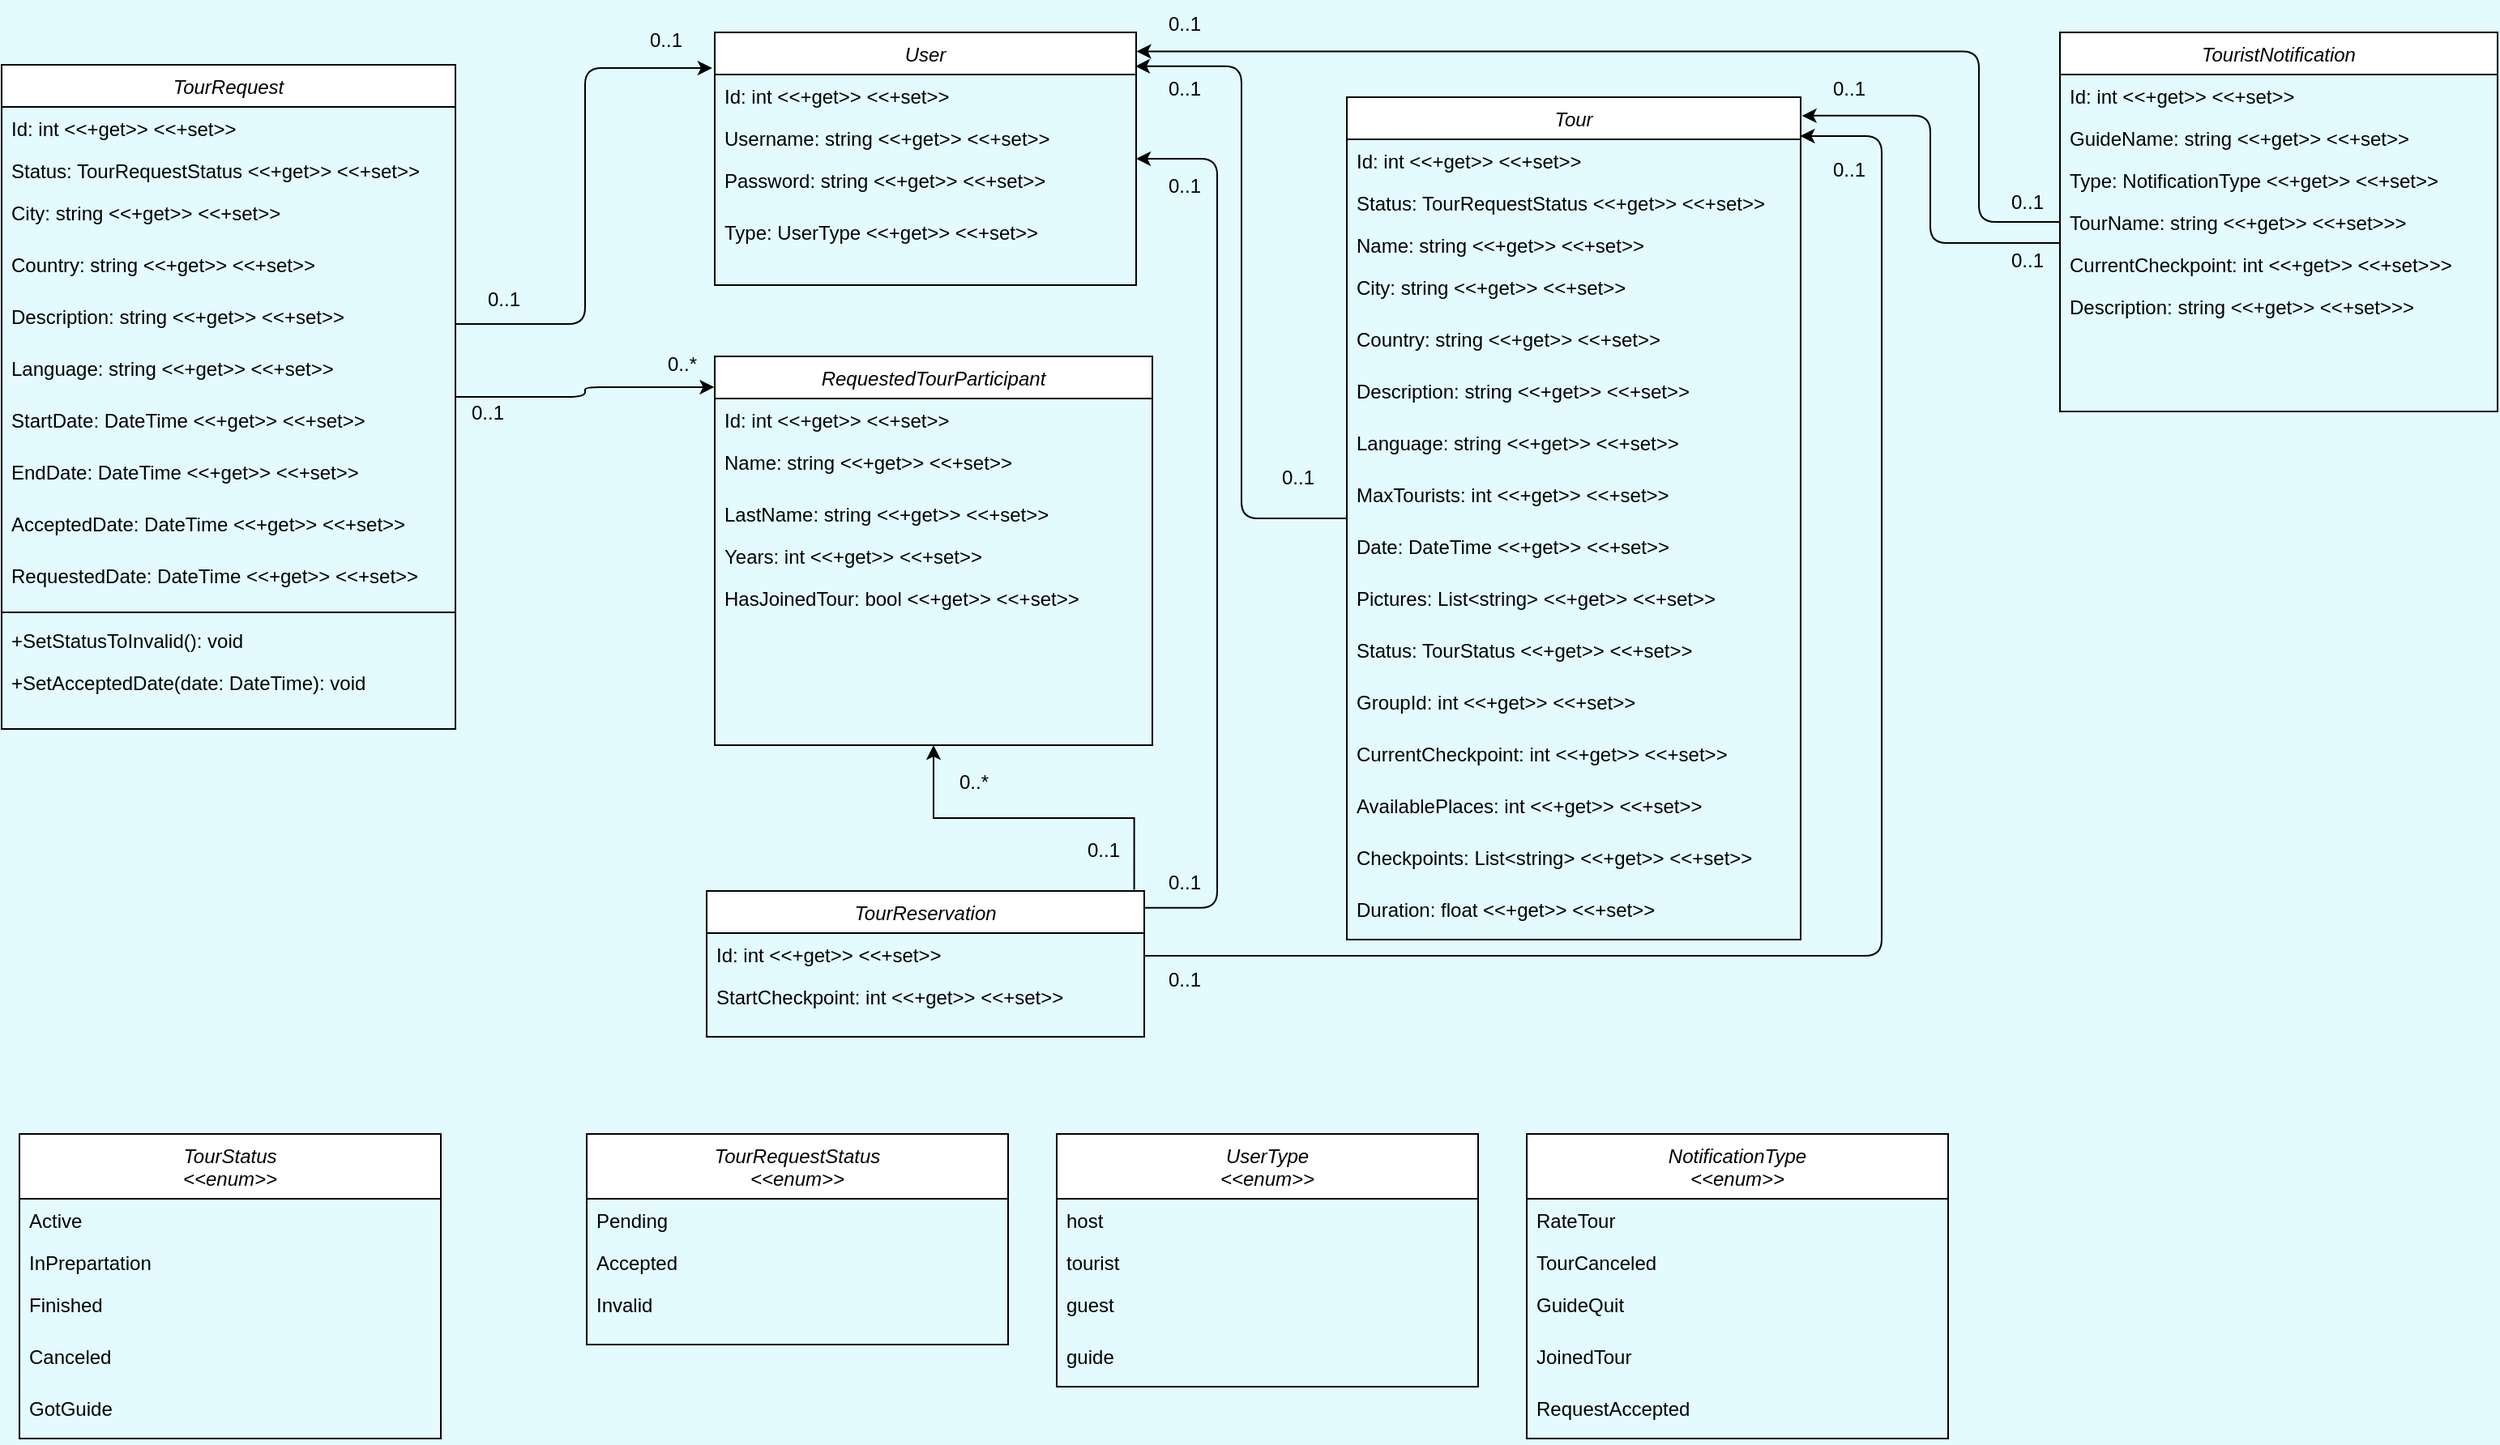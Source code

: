 <mxfile version="24.4.0" type="device">
  <diagram id="C5RBs43oDa-KdzZeNtuy" name="Page-1">
    <mxGraphModel dx="1304" dy="709" grid="1" gridSize="10" guides="1" tooltips="1" connect="1" arrows="1" fold="1" page="1" pageScale="1" pageWidth="827" pageHeight="1169" background="#E3FAFF" math="0" shadow="0">
      <root>
        <mxCell id="WIyWlLk6GJQsqaUBKTNV-0" />
        <mxCell id="WIyWlLk6GJQsqaUBKTNV-1" parent="WIyWlLk6GJQsqaUBKTNV-0" />
        <mxCell id="YYc4IIqtHpc5yu8AQ81t-61" value="" style="edgeStyle=orthogonalEdgeStyle;rounded=1;orthogonalLoop=1;jettySize=auto;html=1;entryX=-0.006;entryY=-0.154;entryDx=0;entryDy=0;entryPerimeter=0;endArrow=classic;endFill=1;curved=0;" parent="WIyWlLk6GJQsqaUBKTNV-1" source="zkfFHV4jXpPFQw0GAbJ--0" target="YYc4IIqtHpc5yu8AQ81t-7" edge="1">
          <mxGeometry relative="1" as="geometry">
            <mxPoint x="494" y="230" as="targetPoint" />
            <Array as="points">
              <mxPoint x="400" y="220" />
              <mxPoint x="400" y="62" />
            </Array>
          </mxGeometry>
        </mxCell>
        <mxCell id="YYc4IIqtHpc5yu8AQ81t-77" value="" style="edgeStyle=orthogonalEdgeStyle;rounded=1;orthogonalLoop=1;jettySize=auto;html=1;entryX=-0.001;entryY=0.079;entryDx=0;entryDy=0;entryPerimeter=0;endArrow=classic;endFill=1;curved=0;" parent="WIyWlLk6GJQsqaUBKTNV-1" source="zkfFHV4jXpPFQw0GAbJ--0" target="YYc4IIqtHpc5yu8AQ81t-65" edge="1">
          <mxGeometry relative="1" as="geometry">
            <mxPoint x="540" y="289" as="targetPoint" />
          </mxGeometry>
        </mxCell>
        <mxCell id="zkfFHV4jXpPFQw0GAbJ--0" value="TourRequest" style="swimlane;fontStyle=2;align=center;verticalAlign=top;childLayout=stackLayout;horizontal=1;startSize=26;horizontalStack=0;resizeParent=1;resizeLast=0;collapsible=1;marginBottom=0;rounded=0;shadow=0;strokeWidth=1;" parent="WIyWlLk6GJQsqaUBKTNV-1" vertex="1">
          <mxGeometry x="40" y="60" width="280" height="410" as="geometry">
            <mxRectangle x="220" y="120" width="160" height="26" as="alternateBounds" />
          </mxGeometry>
        </mxCell>
        <mxCell id="LSEYQxEJz5IPgoglVi6a-14" value="Id: int &lt;&lt;+get&gt;&gt; &lt;&lt;+set&gt;&gt;" style="text;align=left;verticalAlign=top;spacingLeft=4;spacingRight=4;overflow=hidden;rotatable=0;points=[[0,0.5],[1,0.5]];portConstraint=eastwest;" parent="zkfFHV4jXpPFQw0GAbJ--0" vertex="1">
          <mxGeometry y="26" width="280" height="26" as="geometry" />
        </mxCell>
        <mxCell id="zkfFHV4jXpPFQw0GAbJ--2" value="Status: TourRequestStatus &lt;&lt;+get&gt;&gt; &lt;&lt;+set&gt;&gt;" style="text;align=left;verticalAlign=top;spacingLeft=4;spacingRight=4;overflow=hidden;rotatable=0;points=[[0,0.5],[1,0.5]];portConstraint=eastwest;rounded=0;shadow=0;html=0;" parent="zkfFHV4jXpPFQw0GAbJ--0" vertex="1">
          <mxGeometry y="52" width="280" height="26" as="geometry" />
        </mxCell>
        <mxCell id="LSEYQxEJz5IPgoglVi6a-7" value="City: string &lt;&lt;+get&gt;&gt; &lt;&lt;+set&gt;&gt;" style="text;align=left;verticalAlign=top;spacingLeft=4;spacingRight=4;overflow=hidden;rotatable=0;points=[[0,0.5],[1,0.5]];portConstraint=eastwest;rounded=0;shadow=0;html=0;" parent="zkfFHV4jXpPFQw0GAbJ--0" vertex="1">
          <mxGeometry y="78" width="280" height="32" as="geometry" />
        </mxCell>
        <mxCell id="LSEYQxEJz5IPgoglVi6a-8" value="Country: string &lt;&lt;+get&gt;&gt; &lt;&lt;+set&gt;&gt;" style="text;align=left;verticalAlign=top;spacingLeft=4;spacingRight=4;overflow=hidden;rotatable=0;points=[[0,0.5],[1,0.5]];portConstraint=eastwest;rounded=0;shadow=0;html=0;" parent="zkfFHV4jXpPFQw0GAbJ--0" vertex="1">
          <mxGeometry y="110" width="280" height="32" as="geometry" />
        </mxCell>
        <mxCell id="LSEYQxEJz5IPgoglVi6a-9" value="Description: string &lt;&lt;+get&gt;&gt; &lt;&lt;+set&gt;&gt;" style="text;align=left;verticalAlign=top;spacingLeft=4;spacingRight=4;overflow=hidden;rotatable=0;points=[[0,0.5],[1,0.5]];portConstraint=eastwest;rounded=0;shadow=0;html=0;" parent="zkfFHV4jXpPFQw0GAbJ--0" vertex="1">
          <mxGeometry y="142" width="280" height="32" as="geometry" />
        </mxCell>
        <mxCell id="LSEYQxEJz5IPgoglVi6a-10" value="Language: string &lt;&lt;+get&gt;&gt; &lt;&lt;+set&gt;&gt;" style="text;align=left;verticalAlign=top;spacingLeft=4;spacingRight=4;overflow=hidden;rotatable=0;points=[[0,0.5],[1,0.5]];portConstraint=eastwest;rounded=0;shadow=0;html=0;" parent="zkfFHV4jXpPFQw0GAbJ--0" vertex="1">
          <mxGeometry y="174" width="280" height="32" as="geometry" />
        </mxCell>
        <mxCell id="LSEYQxEJz5IPgoglVi6a-12" value="StartDate: DateTime &lt;&lt;+get&gt;&gt; &lt;&lt;+set&gt;&gt;" style="text;align=left;verticalAlign=top;spacingLeft=4;spacingRight=4;overflow=hidden;rotatable=0;points=[[0,0.5],[1,0.5]];portConstraint=eastwest;rounded=0;shadow=0;html=0;" parent="zkfFHV4jXpPFQw0GAbJ--0" vertex="1">
          <mxGeometry y="206" width="280" height="32" as="geometry" />
        </mxCell>
        <mxCell id="zkfFHV4jXpPFQw0GAbJ--3" value="EndDate: DateTime &lt;&lt;+get&gt;&gt; &lt;&lt;+set&gt;&gt;" style="text;align=left;verticalAlign=top;spacingLeft=4;spacingRight=4;overflow=hidden;rotatable=0;points=[[0,0.5],[1,0.5]];portConstraint=eastwest;rounded=0;shadow=0;html=0;" parent="zkfFHV4jXpPFQw0GAbJ--0" vertex="1">
          <mxGeometry y="238" width="280" height="32" as="geometry" />
        </mxCell>
        <mxCell id="YYc4IIqtHpc5yu8AQ81t-0" value="AcceptedDate: DateTime &lt;&lt;+get&gt;&gt; &lt;&lt;+set&gt;&gt;" style="text;align=left;verticalAlign=top;spacingLeft=4;spacingRight=4;overflow=hidden;rotatable=0;points=[[0,0.5],[1,0.5]];portConstraint=eastwest;rounded=0;shadow=0;html=0;" parent="zkfFHV4jXpPFQw0GAbJ--0" vertex="1">
          <mxGeometry y="270" width="280" height="32" as="geometry" />
        </mxCell>
        <mxCell id="YYc4IIqtHpc5yu8AQ81t-1" value="RequestedDate: DateTime &lt;&lt;+get&gt;&gt; &lt;&lt;+set&gt;&gt;" style="text;align=left;verticalAlign=top;spacingLeft=4;spacingRight=4;overflow=hidden;rotatable=0;points=[[0,0.5],[1,0.5]];portConstraint=eastwest;rounded=0;shadow=0;html=0;" parent="zkfFHV4jXpPFQw0GAbJ--0" vertex="1">
          <mxGeometry y="302" width="280" height="32" as="geometry" />
        </mxCell>
        <mxCell id="zkfFHV4jXpPFQw0GAbJ--4" value="" style="line;html=1;strokeWidth=1;align=left;verticalAlign=middle;spacingTop=-1;spacingLeft=3;spacingRight=3;rotatable=0;labelPosition=right;points=[];portConstraint=eastwest;" parent="zkfFHV4jXpPFQw0GAbJ--0" vertex="1">
          <mxGeometry y="334" width="280" height="8" as="geometry" />
        </mxCell>
        <mxCell id="zkfFHV4jXpPFQw0GAbJ--5" value="+SetStatusToInvalid(): void" style="text;align=left;verticalAlign=top;spacingLeft=4;spacingRight=4;overflow=hidden;rotatable=0;points=[[0,0.5],[1,0.5]];portConstraint=eastwest;" parent="zkfFHV4jXpPFQw0GAbJ--0" vertex="1">
          <mxGeometry y="342" width="280" height="26" as="geometry" />
        </mxCell>
        <mxCell id="8SINOTwV2rvyb2fGNjgt-0" value="+SetAcceptedDate(date: DateTime): void" style="text;align=left;verticalAlign=top;spacingLeft=4;spacingRight=4;overflow=hidden;rotatable=0;points=[[0,0.5],[1,0.5]];portConstraint=eastwest;" vertex="1" parent="zkfFHV4jXpPFQw0GAbJ--0">
          <mxGeometry y="368" width="280" height="26" as="geometry" />
        </mxCell>
        <mxCell id="YYc4IIqtHpc5yu8AQ81t-6" value="User" style="swimlane;fontStyle=2;align=center;verticalAlign=top;childLayout=stackLayout;horizontal=1;startSize=26;horizontalStack=0;resizeParent=1;resizeLast=0;collapsible=1;marginBottom=0;rounded=0;shadow=0;strokeWidth=1;" parent="WIyWlLk6GJQsqaUBKTNV-1" vertex="1">
          <mxGeometry x="480" y="40" width="260" height="156" as="geometry">
            <mxRectangle x="220" y="120" width="160" height="26" as="alternateBounds" />
          </mxGeometry>
        </mxCell>
        <mxCell id="YYc4IIqtHpc5yu8AQ81t-7" value="Id: int &lt;&lt;+get&gt;&gt; &lt;&lt;+set&gt;&gt;" style="text;align=left;verticalAlign=top;spacingLeft=4;spacingRight=4;overflow=hidden;rotatable=0;points=[[0,0.5],[1,0.5]];portConstraint=eastwest;" parent="YYc4IIqtHpc5yu8AQ81t-6" vertex="1">
          <mxGeometry y="26" width="260" height="26" as="geometry" />
        </mxCell>
        <mxCell id="YYc4IIqtHpc5yu8AQ81t-8" value="Username: string &lt;&lt;+get&gt;&gt; &lt;&lt;+set&gt;&gt;" style="text;align=left;verticalAlign=top;spacingLeft=4;spacingRight=4;overflow=hidden;rotatable=0;points=[[0,0.5],[1,0.5]];portConstraint=eastwest;" parent="YYc4IIqtHpc5yu8AQ81t-6" vertex="1">
          <mxGeometry y="52" width="260" height="26" as="geometry" />
        </mxCell>
        <mxCell id="YYc4IIqtHpc5yu8AQ81t-9" value="Password: string &lt;&lt;+get&gt;&gt; &lt;&lt;+set&gt;&gt;" style="text;align=left;verticalAlign=top;spacingLeft=4;spacingRight=4;overflow=hidden;rotatable=0;points=[[0,0.5],[1,0.5]];portConstraint=eastwest;rounded=0;shadow=0;html=0;" parent="YYc4IIqtHpc5yu8AQ81t-6" vertex="1">
          <mxGeometry y="78" width="260" height="32" as="geometry" />
        </mxCell>
        <mxCell id="YYc4IIqtHpc5yu8AQ81t-10" value="Type: UserType &lt;&lt;+get&gt;&gt; &lt;&lt;+set&gt;&gt;" style="text;align=left;verticalAlign=top;spacingLeft=4;spacingRight=4;overflow=hidden;rotatable=0;points=[[0,0.5],[1,0.5]];portConstraint=eastwest;rounded=0;shadow=0;html=0;" parent="YYc4IIqtHpc5yu8AQ81t-6" vertex="1">
          <mxGeometry y="110" width="260" height="26" as="geometry" />
        </mxCell>
        <mxCell id="YYc4IIqtHpc5yu8AQ81t-22" value="TourRequestStatus&#xa;&lt;&lt;enum&gt;&gt;" style="swimlane;fontStyle=2;align=center;verticalAlign=top;childLayout=stackLayout;horizontal=1;startSize=40;horizontalStack=0;resizeParent=1;resizeLast=0;collapsible=1;marginBottom=0;rounded=0;shadow=0;strokeWidth=1;" parent="WIyWlLk6GJQsqaUBKTNV-1" vertex="1">
          <mxGeometry x="401" y="720" width="260" height="130" as="geometry">
            <mxRectangle x="220" y="120" width="160" height="26" as="alternateBounds" />
          </mxGeometry>
        </mxCell>
        <mxCell id="YYc4IIqtHpc5yu8AQ81t-23" value="Pending" style="text;align=left;verticalAlign=top;spacingLeft=4;spacingRight=4;overflow=hidden;rotatable=0;points=[[0,0.5],[1,0.5]];portConstraint=eastwest;" parent="YYc4IIqtHpc5yu8AQ81t-22" vertex="1">
          <mxGeometry y="40" width="260" height="26" as="geometry" />
        </mxCell>
        <mxCell id="YYc4IIqtHpc5yu8AQ81t-24" value="Accepted" style="text;align=left;verticalAlign=top;spacingLeft=4;spacingRight=4;overflow=hidden;rotatable=0;points=[[0,0.5],[1,0.5]];portConstraint=eastwest;" parent="YYc4IIqtHpc5yu8AQ81t-22" vertex="1">
          <mxGeometry y="66" width="260" height="26" as="geometry" />
        </mxCell>
        <mxCell id="YYc4IIqtHpc5yu8AQ81t-25" value="Invalid" style="text;align=left;verticalAlign=top;spacingLeft=4;spacingRight=4;overflow=hidden;rotatable=0;points=[[0,0.5],[1,0.5]];portConstraint=eastwest;rounded=0;shadow=0;html=0;" parent="YYc4IIqtHpc5yu8AQ81t-22" vertex="1">
          <mxGeometry y="92" width="260" height="32" as="geometry" />
        </mxCell>
        <mxCell id="YYc4IIqtHpc5yu8AQ81t-30" value="UserType&#xa;&lt;&lt;enum&gt;&gt;" style="swimlane;fontStyle=2;align=center;verticalAlign=top;childLayout=stackLayout;horizontal=1;startSize=40;horizontalStack=0;resizeParent=1;resizeLast=0;collapsible=1;marginBottom=0;rounded=0;shadow=0;strokeWidth=1;" parent="WIyWlLk6GJQsqaUBKTNV-1" vertex="1">
          <mxGeometry x="691" y="720" width="260" height="156" as="geometry">
            <mxRectangle x="220" y="120" width="160" height="26" as="alternateBounds" />
          </mxGeometry>
        </mxCell>
        <mxCell id="YYc4IIqtHpc5yu8AQ81t-31" value="host" style="text;align=left;verticalAlign=top;spacingLeft=4;spacingRight=4;overflow=hidden;rotatable=0;points=[[0,0.5],[1,0.5]];portConstraint=eastwest;" parent="YYc4IIqtHpc5yu8AQ81t-30" vertex="1">
          <mxGeometry y="40" width="260" height="26" as="geometry" />
        </mxCell>
        <mxCell id="YYc4IIqtHpc5yu8AQ81t-32" value="tourist" style="text;align=left;verticalAlign=top;spacingLeft=4;spacingRight=4;overflow=hidden;rotatable=0;points=[[0,0.5],[1,0.5]];portConstraint=eastwest;" parent="YYc4IIqtHpc5yu8AQ81t-30" vertex="1">
          <mxGeometry y="66" width="260" height="26" as="geometry" />
        </mxCell>
        <mxCell id="YYc4IIqtHpc5yu8AQ81t-33" value="guest" style="text;align=left;verticalAlign=top;spacingLeft=4;spacingRight=4;overflow=hidden;rotatable=0;points=[[0,0.5],[1,0.5]];portConstraint=eastwest;rounded=0;shadow=0;html=0;" parent="YYc4IIqtHpc5yu8AQ81t-30" vertex="1">
          <mxGeometry y="92" width="260" height="32" as="geometry" />
        </mxCell>
        <mxCell id="YYc4IIqtHpc5yu8AQ81t-34" value="guide" style="text;align=left;verticalAlign=top;spacingLeft=4;spacingRight=4;overflow=hidden;rotatable=0;points=[[0,0.5],[1,0.5]];portConstraint=eastwest;rounded=0;shadow=0;html=0;" parent="YYc4IIqtHpc5yu8AQ81t-30" vertex="1">
          <mxGeometry y="124" width="260" height="32" as="geometry" />
        </mxCell>
        <mxCell id="YYc4IIqtHpc5yu8AQ81t-65" value="RequestedTourParticipant" style="swimlane;fontStyle=2;align=center;verticalAlign=top;childLayout=stackLayout;horizontal=1;startSize=26;horizontalStack=0;resizeParent=1;resizeLast=0;collapsible=1;marginBottom=0;rounded=0;shadow=0;strokeWidth=1;" parent="WIyWlLk6GJQsqaUBKTNV-1" vertex="1">
          <mxGeometry x="480" y="240" width="270" height="240" as="geometry">
            <mxRectangle x="220" y="120" width="160" height="26" as="alternateBounds" />
          </mxGeometry>
        </mxCell>
        <mxCell id="YYc4IIqtHpc5yu8AQ81t-66" value="Id: int &lt;&lt;+get&gt;&gt; &lt;&lt;+set&gt;&gt;" style="text;align=left;verticalAlign=top;spacingLeft=4;spacingRight=4;overflow=hidden;rotatable=0;points=[[0,0.5],[1,0.5]];portConstraint=eastwest;" parent="YYc4IIqtHpc5yu8AQ81t-65" vertex="1">
          <mxGeometry y="26" width="270" height="26" as="geometry" />
        </mxCell>
        <mxCell id="YYc4IIqtHpc5yu8AQ81t-68" value="Name: string &lt;&lt;+get&gt;&gt; &lt;&lt;+set&gt;&gt;" style="text;align=left;verticalAlign=top;spacingLeft=4;spacingRight=4;overflow=hidden;rotatable=0;points=[[0,0.5],[1,0.5]];portConstraint=eastwest;rounded=0;shadow=0;html=0;" parent="YYc4IIqtHpc5yu8AQ81t-65" vertex="1">
          <mxGeometry y="52" width="270" height="32" as="geometry" />
        </mxCell>
        <mxCell id="YYc4IIqtHpc5yu8AQ81t-69" value="LastName: string &lt;&lt;+get&gt;&gt; &lt;&lt;+set&gt;&gt;" style="text;align=left;verticalAlign=top;spacingLeft=4;spacingRight=4;overflow=hidden;rotatable=0;points=[[0,0.5],[1,0.5]];portConstraint=eastwest;rounded=0;shadow=0;html=0;" parent="YYc4IIqtHpc5yu8AQ81t-65" vertex="1">
          <mxGeometry y="84" width="270" height="26" as="geometry" />
        </mxCell>
        <mxCell id="YYc4IIqtHpc5yu8AQ81t-70" value="Years: int &lt;&lt;+get&gt;&gt; &lt;&lt;+set&gt;&gt;" style="text;align=left;verticalAlign=top;spacingLeft=4;spacingRight=4;overflow=hidden;rotatable=0;points=[[0,0.5],[1,0.5]];portConstraint=eastwest;rounded=0;shadow=0;html=0;" parent="YYc4IIqtHpc5yu8AQ81t-65" vertex="1">
          <mxGeometry y="110" width="270" height="26" as="geometry" />
        </mxCell>
        <mxCell id="YYc4IIqtHpc5yu8AQ81t-71" value="HasJoinedTour: bool &lt;&lt;+get&gt;&gt; &lt;&lt;+set&gt;&gt;" style="text;align=left;verticalAlign=top;spacingLeft=4;spacingRight=4;overflow=hidden;rotatable=0;points=[[0,0.5],[1,0.5]];portConstraint=eastwest;rounded=0;shadow=0;html=0;" parent="YYc4IIqtHpc5yu8AQ81t-65" vertex="1">
          <mxGeometry y="136" width="270" height="26" as="geometry" />
        </mxCell>
        <mxCell id="YYc4IIqtHpc5yu8AQ81t-121" value="" style="edgeStyle=orthogonalEdgeStyle;rounded=0;orthogonalLoop=1;jettySize=auto;html=1;entryX=0.5;entryY=1;entryDx=0;entryDy=0;exitX=0.977;exitY=-0.009;exitDx=0;exitDy=0;exitPerimeter=0;" parent="WIyWlLk6GJQsqaUBKTNV-1" source="YYc4IIqtHpc5yu8AQ81t-78" target="YYc4IIqtHpc5yu8AQ81t-65" edge="1">
          <mxGeometry relative="1" as="geometry">
            <mxPoint x="960" y="612.5" as="targetPoint" />
          </mxGeometry>
        </mxCell>
        <mxCell id="YYc4IIqtHpc5yu8AQ81t-125" value="" style="edgeStyle=orthogonalEdgeStyle;rounded=1;orthogonalLoop=1;jettySize=auto;html=1;entryX=0.999;entryY=0.047;entryDx=0;entryDy=0;entryPerimeter=0;curved=0;" parent="WIyWlLk6GJQsqaUBKTNV-1" source="YYc4IIqtHpc5yu8AQ81t-78" target="YYc4IIqtHpc5yu8AQ81t-93" edge="1">
          <mxGeometry relative="1" as="geometry">
            <mxPoint x="960" y="642.5" as="targetPoint" />
            <Array as="points">
              <mxPoint x="1200" y="610" />
              <mxPoint x="1200" y="104" />
              <mxPoint x="1150" y="104" />
            </Array>
          </mxGeometry>
        </mxCell>
        <mxCell id="YYc4IIqtHpc5yu8AQ81t-127" value="" style="edgeStyle=orthogonalEdgeStyle;rounded=1;orthogonalLoop=1;jettySize=auto;html=1;curved=0;exitX=0.996;exitY=0.115;exitDx=0;exitDy=0;exitPerimeter=0;" parent="WIyWlLk6GJQsqaUBKTNV-1" source="YYc4IIqtHpc5yu8AQ81t-78" target="YYc4IIqtHpc5yu8AQ81t-6" edge="1">
          <mxGeometry relative="1" as="geometry">
            <mxPoint x="960" y="642.5" as="targetPoint" />
            <Array as="points">
              <mxPoint x="744" y="580" />
              <mxPoint x="790" y="580" />
              <mxPoint x="790" y="118" />
            </Array>
          </mxGeometry>
        </mxCell>
        <mxCell id="YYc4IIqtHpc5yu8AQ81t-78" value="TourReservation" style="swimlane;fontStyle=2;align=center;verticalAlign=top;childLayout=stackLayout;horizontal=1;startSize=26;horizontalStack=0;resizeParent=1;resizeLast=0;collapsible=1;marginBottom=0;rounded=0;shadow=0;strokeWidth=1;" parent="WIyWlLk6GJQsqaUBKTNV-1" vertex="1">
          <mxGeometry x="475" y="570" width="270" height="90" as="geometry">
            <mxRectangle x="220" y="120" width="160" height="26" as="alternateBounds" />
          </mxGeometry>
        </mxCell>
        <mxCell id="YYc4IIqtHpc5yu8AQ81t-79" value="Id: int &lt;&lt;+get&gt;&gt; &lt;&lt;+set&gt;&gt;" style="text;align=left;verticalAlign=top;spacingLeft=4;spacingRight=4;overflow=hidden;rotatable=0;points=[[0,0.5],[1,0.5]];portConstraint=eastwest;" parent="YYc4IIqtHpc5yu8AQ81t-78" vertex="1">
          <mxGeometry y="26" width="270" height="26" as="geometry" />
        </mxCell>
        <mxCell id="YYc4IIqtHpc5yu8AQ81t-83" value="StartCheckpoint: int &lt;&lt;+get&gt;&gt; &lt;&lt;+set&gt;&gt;" style="text;align=left;verticalAlign=top;spacingLeft=4;spacingRight=4;overflow=hidden;rotatable=0;points=[[0,0.5],[1,0.5]];portConstraint=eastwest;rounded=0;shadow=0;html=0;" parent="YYc4IIqtHpc5yu8AQ81t-78" vertex="1">
          <mxGeometry y="52" width="270" height="26" as="geometry" />
        </mxCell>
        <mxCell id="YYc4IIqtHpc5yu8AQ81t-87" value="0..*" style="text;html=1;align=center;verticalAlign=middle;whiteSpace=wrap;rounded=0;" parent="WIyWlLk6GJQsqaUBKTNV-1" vertex="1">
          <mxGeometry x="610" y="488" width="60" height="30" as="geometry" />
        </mxCell>
        <mxCell id="YYc4IIqtHpc5yu8AQ81t-88" value="0..1" style="text;html=1;align=center;verticalAlign=middle;whiteSpace=wrap;rounded=0;" parent="WIyWlLk6GJQsqaUBKTNV-1" vertex="1">
          <mxGeometry x="690" y="530" width="60" height="30" as="geometry" />
        </mxCell>
        <mxCell id="YYc4IIqtHpc5yu8AQ81t-89" value="0..1" style="text;html=1;align=center;verticalAlign=middle;whiteSpace=wrap;rounded=0;" parent="WIyWlLk6GJQsqaUBKTNV-1" vertex="1">
          <mxGeometry x="320" y="190" width="60" height="30" as="geometry" />
        </mxCell>
        <mxCell id="YYc4IIqtHpc5yu8AQ81t-90" value="0..1" style="text;html=1;align=center;verticalAlign=middle;whiteSpace=wrap;rounded=0;" parent="WIyWlLk6GJQsqaUBKTNV-1" vertex="1">
          <mxGeometry x="420" y="30" width="60" height="30" as="geometry" />
        </mxCell>
        <mxCell id="YYc4IIqtHpc5yu8AQ81t-91" value="0..1" style="text;html=1;align=center;verticalAlign=middle;whiteSpace=wrap;rounded=0;" parent="WIyWlLk6GJQsqaUBKTNV-1" vertex="1">
          <mxGeometry x="310" y="260" width="60" height="30" as="geometry" />
        </mxCell>
        <mxCell id="YYc4IIqtHpc5yu8AQ81t-92" value="0..*" style="text;html=1;align=center;verticalAlign=middle;whiteSpace=wrap;rounded=0;" parent="WIyWlLk6GJQsqaUBKTNV-1" vertex="1">
          <mxGeometry x="430" y="230" width="60" height="30" as="geometry" />
        </mxCell>
        <mxCell id="YYc4IIqtHpc5yu8AQ81t-114" value="" style="edgeStyle=orthogonalEdgeStyle;rounded=1;orthogonalLoop=1;jettySize=auto;html=1;entryX=0.998;entryY=0.134;entryDx=0;entryDy=0;entryPerimeter=0;endArrow=classic;endFill=1;curved=0;" parent="WIyWlLk6GJQsqaUBKTNV-1" source="YYc4IIqtHpc5yu8AQ81t-93" target="YYc4IIqtHpc5yu8AQ81t-6" edge="1">
          <mxGeometry relative="1" as="geometry">
            <mxPoint x="650" y="275" as="targetPoint" />
          </mxGeometry>
        </mxCell>
        <mxCell id="YYc4IIqtHpc5yu8AQ81t-93" value="Tour" style="swimlane;fontStyle=2;align=center;verticalAlign=top;childLayout=stackLayout;horizontal=1;startSize=26;horizontalStack=0;resizeParent=1;resizeLast=0;collapsible=1;marginBottom=0;rounded=0;shadow=0;strokeWidth=1;" parent="WIyWlLk6GJQsqaUBKTNV-1" vertex="1">
          <mxGeometry x="870" y="80" width="280" height="520" as="geometry">
            <mxRectangle x="220" y="120" width="160" height="26" as="alternateBounds" />
          </mxGeometry>
        </mxCell>
        <mxCell id="YYc4IIqtHpc5yu8AQ81t-94" value="Id: int &lt;&lt;+get&gt;&gt; &lt;&lt;+set&gt;&gt;" style="text;align=left;verticalAlign=top;spacingLeft=4;spacingRight=4;overflow=hidden;rotatable=0;points=[[0,0.5],[1,0.5]];portConstraint=eastwest;" parent="YYc4IIqtHpc5yu8AQ81t-93" vertex="1">
          <mxGeometry y="26" width="280" height="26" as="geometry" />
        </mxCell>
        <mxCell id="YYc4IIqtHpc5yu8AQ81t-95" value="Status: TourRequestStatus &lt;&lt;+get&gt;&gt; &lt;&lt;+set&gt;&gt;" style="text;align=left;verticalAlign=top;spacingLeft=4;spacingRight=4;overflow=hidden;rotatable=0;points=[[0,0.5],[1,0.5]];portConstraint=eastwest;rounded=0;shadow=0;html=0;" parent="YYc4IIqtHpc5yu8AQ81t-93" vertex="1">
          <mxGeometry y="52" width="280" height="26" as="geometry" />
        </mxCell>
        <mxCell id="YYc4IIqtHpc5yu8AQ81t-116" value="Name: string &lt;&lt;+get&gt;&gt; &lt;&lt;+set&gt;&gt;" style="text;align=left;verticalAlign=top;spacingLeft=4;spacingRight=4;overflow=hidden;rotatable=0;points=[[0,0.5],[1,0.5]];portConstraint=eastwest;rounded=0;shadow=0;html=0;" parent="YYc4IIqtHpc5yu8AQ81t-93" vertex="1">
          <mxGeometry y="78" width="280" height="26" as="geometry" />
        </mxCell>
        <mxCell id="YYc4IIqtHpc5yu8AQ81t-96" value="City: string &lt;&lt;+get&gt;&gt; &lt;&lt;+set&gt;&gt;" style="text;align=left;verticalAlign=top;spacingLeft=4;spacingRight=4;overflow=hidden;rotatable=0;points=[[0,0.5],[1,0.5]];portConstraint=eastwest;rounded=0;shadow=0;html=0;" parent="YYc4IIqtHpc5yu8AQ81t-93" vertex="1">
          <mxGeometry y="104" width="280" height="32" as="geometry" />
        </mxCell>
        <mxCell id="YYc4IIqtHpc5yu8AQ81t-97" value="Country: string &lt;&lt;+get&gt;&gt; &lt;&lt;+set&gt;&gt;" style="text;align=left;verticalAlign=top;spacingLeft=4;spacingRight=4;overflow=hidden;rotatable=0;points=[[0,0.5],[1,0.5]];portConstraint=eastwest;rounded=0;shadow=0;html=0;" parent="YYc4IIqtHpc5yu8AQ81t-93" vertex="1">
          <mxGeometry y="136" width="280" height="32" as="geometry" />
        </mxCell>
        <mxCell id="YYc4IIqtHpc5yu8AQ81t-98" value="Description: string &lt;&lt;+get&gt;&gt; &lt;&lt;+set&gt;&gt;" style="text;align=left;verticalAlign=top;spacingLeft=4;spacingRight=4;overflow=hidden;rotatable=0;points=[[0,0.5],[1,0.5]];portConstraint=eastwest;rounded=0;shadow=0;html=0;" parent="YYc4IIqtHpc5yu8AQ81t-93" vertex="1">
          <mxGeometry y="168" width="280" height="32" as="geometry" />
        </mxCell>
        <mxCell id="YYc4IIqtHpc5yu8AQ81t-99" value="Language: string &lt;&lt;+get&gt;&gt; &lt;&lt;+set&gt;&gt;" style="text;align=left;verticalAlign=top;spacingLeft=4;spacingRight=4;overflow=hidden;rotatable=0;points=[[0,0.5],[1,0.5]];portConstraint=eastwest;rounded=0;shadow=0;html=0;" parent="YYc4IIqtHpc5yu8AQ81t-93" vertex="1">
          <mxGeometry y="200" width="280" height="32" as="geometry" />
        </mxCell>
        <mxCell id="YYc4IIqtHpc5yu8AQ81t-100" value="MaxTourists: int &lt;&lt;+get&gt;&gt; &lt;&lt;+set&gt;&gt;" style="text;align=left;verticalAlign=top;spacingLeft=4;spacingRight=4;overflow=hidden;rotatable=0;points=[[0,0.5],[1,0.5]];portConstraint=eastwest;rounded=0;shadow=0;html=0;" parent="YYc4IIqtHpc5yu8AQ81t-93" vertex="1">
          <mxGeometry y="232" width="280" height="32" as="geometry" />
        </mxCell>
        <mxCell id="YYc4IIqtHpc5yu8AQ81t-101" value="Date: DateTime &lt;&lt;+get&gt;&gt; &lt;&lt;+set&gt;&gt;" style="text;align=left;verticalAlign=top;spacingLeft=4;spacingRight=4;overflow=hidden;rotatable=0;points=[[0,0.5],[1,0.5]];portConstraint=eastwest;rounded=0;shadow=0;html=0;" parent="YYc4IIqtHpc5yu8AQ81t-93" vertex="1">
          <mxGeometry y="264" width="280" height="32" as="geometry" />
        </mxCell>
        <mxCell id="YYc4IIqtHpc5yu8AQ81t-102" value="Pictures: List&lt;string&gt; &lt;&lt;+get&gt;&gt; &lt;&lt;+set&gt;&gt;" style="text;align=left;verticalAlign=top;spacingLeft=4;spacingRight=4;overflow=hidden;rotatable=0;points=[[0,0.5],[1,0.5]];portConstraint=eastwest;rounded=0;shadow=0;html=0;" parent="YYc4IIqtHpc5yu8AQ81t-93" vertex="1">
          <mxGeometry y="296" width="280" height="32" as="geometry" />
        </mxCell>
        <mxCell id="YYc4IIqtHpc5yu8AQ81t-103" value="Status: TourStatus &lt;&lt;+get&gt;&gt; &lt;&lt;+set&gt;&gt;" style="text;align=left;verticalAlign=top;spacingLeft=4;spacingRight=4;overflow=hidden;rotatable=0;points=[[0,0.5],[1,0.5]];portConstraint=eastwest;rounded=0;shadow=0;html=0;" parent="YYc4IIqtHpc5yu8AQ81t-93" vertex="1">
          <mxGeometry y="328" width="280" height="32" as="geometry" />
        </mxCell>
        <mxCell id="YYc4IIqtHpc5yu8AQ81t-104" value="GroupId: int &lt;&lt;+get&gt;&gt; &lt;&lt;+set&gt;&gt;" style="text;align=left;verticalAlign=top;spacingLeft=4;spacingRight=4;overflow=hidden;rotatable=0;points=[[0,0.5],[1,0.5]];portConstraint=eastwest;rounded=0;shadow=0;html=0;" parent="YYc4IIqtHpc5yu8AQ81t-93" vertex="1">
          <mxGeometry y="360" width="280" height="32" as="geometry" />
        </mxCell>
        <mxCell id="YYc4IIqtHpc5yu8AQ81t-110" value="CurrentCheckpoint: int &lt;&lt;+get&gt;&gt; &lt;&lt;+set&gt;&gt;" style="text;align=left;verticalAlign=top;spacingLeft=4;spacingRight=4;overflow=hidden;rotatable=0;points=[[0,0.5],[1,0.5]];portConstraint=eastwest;rounded=0;shadow=0;html=0;" parent="YYc4IIqtHpc5yu8AQ81t-93" vertex="1">
          <mxGeometry y="392" width="280" height="32" as="geometry" />
        </mxCell>
        <mxCell id="YYc4IIqtHpc5yu8AQ81t-112" value="AvailablePlaces: int &lt;&lt;+get&gt;&gt; &lt;&lt;+set&gt;&gt;" style="text;align=left;verticalAlign=top;spacingLeft=4;spacingRight=4;overflow=hidden;rotatable=0;points=[[0,0.5],[1,0.5]];portConstraint=eastwest;rounded=0;shadow=0;html=0;" parent="YYc4IIqtHpc5yu8AQ81t-93" vertex="1">
          <mxGeometry y="424" width="280" height="32" as="geometry" />
        </mxCell>
        <mxCell id="YYc4IIqtHpc5yu8AQ81t-115" value="Checkpoints: List&lt;string&gt; &lt;&lt;+get&gt;&gt; &lt;&lt;+set&gt;&gt;" style="text;align=left;verticalAlign=top;spacingLeft=4;spacingRight=4;overflow=hidden;rotatable=0;points=[[0,0.5],[1,0.5]];portConstraint=eastwest;rounded=0;shadow=0;html=0;" parent="YYc4IIqtHpc5yu8AQ81t-93" vertex="1">
          <mxGeometry y="456" width="280" height="32" as="geometry" />
        </mxCell>
        <mxCell id="YYc4IIqtHpc5yu8AQ81t-117" value="Duration: float &lt;&lt;+get&gt;&gt; &lt;&lt;+set&gt;&gt;" style="text;align=left;verticalAlign=top;spacingLeft=4;spacingRight=4;overflow=hidden;rotatable=0;points=[[0,0.5],[1,0.5]];portConstraint=eastwest;rounded=0;shadow=0;html=0;" parent="YYc4IIqtHpc5yu8AQ81t-93" vertex="1">
          <mxGeometry y="488" width="280" height="32" as="geometry" />
        </mxCell>
        <mxCell id="YYc4IIqtHpc5yu8AQ81t-118" value="0..1" style="text;html=1;align=center;verticalAlign=middle;whiteSpace=wrap;rounded=0;" parent="WIyWlLk6GJQsqaUBKTNV-1" vertex="1">
          <mxGeometry x="740" y="60" width="60" height="30" as="geometry" />
        </mxCell>
        <mxCell id="YYc4IIqtHpc5yu8AQ81t-119" value="0..1" style="text;html=1;align=center;verticalAlign=middle;whiteSpace=wrap;rounded=0;" parent="WIyWlLk6GJQsqaUBKTNV-1" vertex="1">
          <mxGeometry x="810" y="300" width="60" height="30" as="geometry" />
        </mxCell>
        <mxCell id="YYc4IIqtHpc5yu8AQ81t-128" value="0..1" style="text;html=1;align=center;verticalAlign=middle;whiteSpace=wrap;rounded=0;" parent="WIyWlLk6GJQsqaUBKTNV-1" vertex="1">
          <mxGeometry x="740" y="120" width="60" height="30" as="geometry" />
        </mxCell>
        <mxCell id="YYc4IIqtHpc5yu8AQ81t-129" value="0..1" style="text;html=1;align=center;verticalAlign=middle;whiteSpace=wrap;rounded=0;" parent="WIyWlLk6GJQsqaUBKTNV-1" vertex="1">
          <mxGeometry x="740" y="550" width="60" height="30" as="geometry" />
        </mxCell>
        <mxCell id="YYc4IIqtHpc5yu8AQ81t-130" value="0..1" style="text;html=1;align=center;verticalAlign=middle;whiteSpace=wrap;rounded=0;" parent="WIyWlLk6GJQsqaUBKTNV-1" vertex="1">
          <mxGeometry x="740" y="610" width="60" height="30" as="geometry" />
        </mxCell>
        <mxCell id="YYc4IIqtHpc5yu8AQ81t-131" value="0..1" style="text;html=1;align=center;verticalAlign=middle;whiteSpace=wrap;rounded=0;" parent="WIyWlLk6GJQsqaUBKTNV-1" vertex="1">
          <mxGeometry x="1150" y="110" width="60" height="30" as="geometry" />
        </mxCell>
        <mxCell id="YYc4IIqtHpc5yu8AQ81t-132" value="TourStatus&#xa;&lt;&lt;enum&gt;&gt;" style="swimlane;fontStyle=2;align=center;verticalAlign=top;childLayout=stackLayout;horizontal=1;startSize=40;horizontalStack=0;resizeParent=1;resizeLast=0;collapsible=1;marginBottom=0;rounded=0;shadow=0;strokeWidth=1;" parent="WIyWlLk6GJQsqaUBKTNV-1" vertex="1">
          <mxGeometry x="51" y="720" width="260" height="188" as="geometry">
            <mxRectangle x="220" y="120" width="160" height="26" as="alternateBounds" />
          </mxGeometry>
        </mxCell>
        <mxCell id="YYc4IIqtHpc5yu8AQ81t-133" value="Active" style="text;align=left;verticalAlign=top;spacingLeft=4;spacingRight=4;overflow=hidden;rotatable=0;points=[[0,0.5],[1,0.5]];portConstraint=eastwest;" parent="YYc4IIqtHpc5yu8AQ81t-132" vertex="1">
          <mxGeometry y="40" width="260" height="26" as="geometry" />
        </mxCell>
        <mxCell id="YYc4IIqtHpc5yu8AQ81t-134" value="InPrepartation" style="text;align=left;verticalAlign=top;spacingLeft=4;spacingRight=4;overflow=hidden;rotatable=0;points=[[0,0.5],[1,0.5]];portConstraint=eastwest;" parent="YYc4IIqtHpc5yu8AQ81t-132" vertex="1">
          <mxGeometry y="66" width="260" height="26" as="geometry" />
        </mxCell>
        <mxCell id="YYc4IIqtHpc5yu8AQ81t-136" value="Finished" style="text;align=left;verticalAlign=top;spacingLeft=4;spacingRight=4;overflow=hidden;rotatable=0;points=[[0,0.5],[1,0.5]];portConstraint=eastwest;rounded=0;shadow=0;html=0;" parent="YYc4IIqtHpc5yu8AQ81t-132" vertex="1">
          <mxGeometry y="92" width="260" height="32" as="geometry" />
        </mxCell>
        <mxCell id="YYc4IIqtHpc5yu8AQ81t-137" value="Canceled" style="text;align=left;verticalAlign=top;spacingLeft=4;spacingRight=4;overflow=hidden;rotatable=0;points=[[0,0.5],[1,0.5]];portConstraint=eastwest;rounded=0;shadow=0;html=0;" parent="YYc4IIqtHpc5yu8AQ81t-132" vertex="1">
          <mxGeometry y="124" width="260" height="32" as="geometry" />
        </mxCell>
        <mxCell id="YYc4IIqtHpc5yu8AQ81t-135" value="GotGuide" style="text;align=left;verticalAlign=top;spacingLeft=4;spacingRight=4;overflow=hidden;rotatable=0;points=[[0,0.5],[1,0.5]];portConstraint=eastwest;rounded=0;shadow=0;html=0;" parent="YYc4IIqtHpc5yu8AQ81t-132" vertex="1">
          <mxGeometry y="156" width="260" height="32" as="geometry" />
        </mxCell>
        <mxCell id="YYc4IIqtHpc5yu8AQ81t-138" value="TouristNotification" style="swimlane;fontStyle=2;align=center;verticalAlign=top;childLayout=stackLayout;horizontal=1;startSize=26;horizontalStack=0;resizeParent=1;resizeLast=0;collapsible=1;marginBottom=0;rounded=0;shadow=0;strokeWidth=1;" parent="WIyWlLk6GJQsqaUBKTNV-1" vertex="1">
          <mxGeometry x="1310" y="40" width="270" height="234" as="geometry">
            <mxRectangle x="220" y="120" width="160" height="26" as="alternateBounds" />
          </mxGeometry>
        </mxCell>
        <mxCell id="YYc4IIqtHpc5yu8AQ81t-139" value="Id: int &lt;&lt;+get&gt;&gt; &lt;&lt;+set&gt;&gt;" style="text;align=left;verticalAlign=top;spacingLeft=4;spacingRight=4;overflow=hidden;rotatable=0;points=[[0,0.5],[1,0.5]];portConstraint=eastwest;" parent="YYc4IIqtHpc5yu8AQ81t-138" vertex="1">
          <mxGeometry y="26" width="270" height="26" as="geometry" />
        </mxCell>
        <mxCell id="YYc4IIqtHpc5yu8AQ81t-144" value="GuideName: string &lt;&lt;+get&gt;&gt; &lt;&lt;+set&gt;&gt;" style="text;align=left;verticalAlign=top;spacingLeft=4;spacingRight=4;overflow=hidden;rotatable=0;points=[[0,0.5],[1,0.5]];portConstraint=eastwest;rounded=0;shadow=0;html=0;" parent="YYc4IIqtHpc5yu8AQ81t-138" vertex="1">
          <mxGeometry y="52" width="270" height="26" as="geometry" />
        </mxCell>
        <mxCell id="YYc4IIqtHpc5yu8AQ81t-143" value="Type: NotificationType &lt;&lt;+get&gt;&gt; &lt;&lt;+set&gt;&gt;" style="text;align=left;verticalAlign=top;spacingLeft=4;spacingRight=4;overflow=hidden;rotatable=0;points=[[0,0.5],[1,0.5]];portConstraint=eastwest;rounded=0;shadow=0;html=0;" parent="YYc4IIqtHpc5yu8AQ81t-138" vertex="1">
          <mxGeometry y="78" width="270" height="26" as="geometry" />
        </mxCell>
        <mxCell id="YYc4IIqtHpc5yu8AQ81t-145" value="TourName: string &lt;&lt;+get&gt;&gt; &lt;&lt;+set&gt;&gt;&gt;" style="text;align=left;verticalAlign=top;spacingLeft=4;spacingRight=4;overflow=hidden;rotatable=0;points=[[0,0.5],[1,0.5]];portConstraint=eastwest;rounded=0;shadow=0;html=0;" parent="YYc4IIqtHpc5yu8AQ81t-138" vertex="1">
          <mxGeometry y="104" width="270" height="26" as="geometry" />
        </mxCell>
        <mxCell id="YYc4IIqtHpc5yu8AQ81t-146" value="CurrentCheckpoint: int &lt;&lt;+get&gt;&gt; &lt;&lt;+set&gt;&gt;&gt;" style="text;align=left;verticalAlign=top;spacingLeft=4;spacingRight=4;overflow=hidden;rotatable=0;points=[[0,0.5],[1,0.5]];portConstraint=eastwest;rounded=0;shadow=0;html=0;" parent="YYc4IIqtHpc5yu8AQ81t-138" vertex="1">
          <mxGeometry y="130" width="270" height="26" as="geometry" />
        </mxCell>
        <mxCell id="YYc4IIqtHpc5yu8AQ81t-140" value="Description: string &lt;&lt;+get&gt;&gt; &lt;&lt;+set&gt;&gt;&gt;" style="text;align=left;verticalAlign=top;spacingLeft=4;spacingRight=4;overflow=hidden;rotatable=0;points=[[0,0.5],[1,0.5]];portConstraint=eastwest;rounded=0;shadow=0;html=0;" parent="YYc4IIqtHpc5yu8AQ81t-138" vertex="1">
          <mxGeometry y="156" width="270" height="26" as="geometry" />
        </mxCell>
        <mxCell id="YYc4IIqtHpc5yu8AQ81t-148" style="edgeStyle=orthogonalEdgeStyle;rounded=1;orthogonalLoop=1;jettySize=auto;html=1;entryX=1.001;entryY=0.075;entryDx=0;entryDy=0;entryPerimeter=0;curved=0;" parent="WIyWlLk6GJQsqaUBKTNV-1" source="YYc4IIqtHpc5yu8AQ81t-138" target="YYc4IIqtHpc5yu8AQ81t-6" edge="1">
          <mxGeometry relative="1" as="geometry">
            <Array as="points">
              <mxPoint x="1260" y="157" />
              <mxPoint x="1260" y="52" />
            </Array>
          </mxGeometry>
        </mxCell>
        <mxCell id="YYc4IIqtHpc5yu8AQ81t-149" value="0..1" style="text;html=1;align=center;verticalAlign=middle;whiteSpace=wrap;rounded=0;" parent="WIyWlLk6GJQsqaUBKTNV-1" vertex="1">
          <mxGeometry x="740" y="20" width="60" height="30" as="geometry" />
        </mxCell>
        <mxCell id="YYc4IIqtHpc5yu8AQ81t-150" value="0..1" style="text;html=1;align=center;verticalAlign=middle;whiteSpace=wrap;rounded=0;" parent="WIyWlLk6GJQsqaUBKTNV-1" vertex="1">
          <mxGeometry x="1260" y="130" width="60" height="30" as="geometry" />
        </mxCell>
        <mxCell id="YYc4IIqtHpc5yu8AQ81t-153" style="edgeStyle=orthogonalEdgeStyle;rounded=1;orthogonalLoop=1;jettySize=auto;html=1;entryX=1.003;entryY=0.022;entryDx=0;entryDy=0;entryPerimeter=0;curved=0;" parent="WIyWlLk6GJQsqaUBKTNV-1" source="YYc4IIqtHpc5yu8AQ81t-138" target="YYc4IIqtHpc5yu8AQ81t-93" edge="1">
          <mxGeometry relative="1" as="geometry">
            <Array as="points">
              <mxPoint x="1230" y="170" />
              <mxPoint x="1230" y="91" />
            </Array>
          </mxGeometry>
        </mxCell>
        <mxCell id="YYc4IIqtHpc5yu8AQ81t-154" value="0..1" style="text;html=1;align=center;verticalAlign=middle;whiteSpace=wrap;rounded=0;" parent="WIyWlLk6GJQsqaUBKTNV-1" vertex="1">
          <mxGeometry x="1260" y="166" width="60" height="30" as="geometry" />
        </mxCell>
        <mxCell id="YYc4IIqtHpc5yu8AQ81t-155" value="0..1" style="text;html=1;align=center;verticalAlign=middle;whiteSpace=wrap;rounded=0;" parent="WIyWlLk6GJQsqaUBKTNV-1" vertex="1">
          <mxGeometry x="1150" y="60" width="60" height="30" as="geometry" />
        </mxCell>
        <mxCell id="YYc4IIqtHpc5yu8AQ81t-156" value="NotificationType&#xa;&lt;&lt;enum&gt;&gt;" style="swimlane;fontStyle=2;align=center;verticalAlign=top;childLayout=stackLayout;horizontal=1;startSize=40;horizontalStack=0;resizeParent=1;resizeLast=0;collapsible=1;marginBottom=0;rounded=0;shadow=0;strokeWidth=1;" parent="WIyWlLk6GJQsqaUBKTNV-1" vertex="1">
          <mxGeometry x="981" y="720" width="260" height="188" as="geometry">
            <mxRectangle x="220" y="120" width="160" height="26" as="alternateBounds" />
          </mxGeometry>
        </mxCell>
        <mxCell id="YYc4IIqtHpc5yu8AQ81t-157" value="RateTour" style="text;align=left;verticalAlign=top;spacingLeft=4;spacingRight=4;overflow=hidden;rotatable=0;points=[[0,0.5],[1,0.5]];portConstraint=eastwest;" parent="YYc4IIqtHpc5yu8AQ81t-156" vertex="1">
          <mxGeometry y="40" width="260" height="26" as="geometry" />
        </mxCell>
        <mxCell id="YYc4IIqtHpc5yu8AQ81t-158" value="TourCanceled" style="text;align=left;verticalAlign=top;spacingLeft=4;spacingRight=4;overflow=hidden;rotatable=0;points=[[0,0.5],[1,0.5]];portConstraint=eastwest;" parent="YYc4IIqtHpc5yu8AQ81t-156" vertex="1">
          <mxGeometry y="66" width="260" height="26" as="geometry" />
        </mxCell>
        <mxCell id="YYc4IIqtHpc5yu8AQ81t-159" value="GuideQuit" style="text;align=left;verticalAlign=top;spacingLeft=4;spacingRight=4;overflow=hidden;rotatable=0;points=[[0,0.5],[1,0.5]];portConstraint=eastwest;rounded=0;shadow=0;html=0;" parent="YYc4IIqtHpc5yu8AQ81t-156" vertex="1">
          <mxGeometry y="92" width="260" height="32" as="geometry" />
        </mxCell>
        <mxCell id="YYc4IIqtHpc5yu8AQ81t-161" value="JoinedTour" style="text;align=left;verticalAlign=top;spacingLeft=4;spacingRight=4;overflow=hidden;rotatable=0;points=[[0,0.5],[1,0.5]];portConstraint=eastwest;rounded=0;shadow=0;html=0;" parent="YYc4IIqtHpc5yu8AQ81t-156" vertex="1">
          <mxGeometry y="124" width="260" height="32" as="geometry" />
        </mxCell>
        <mxCell id="YYc4IIqtHpc5yu8AQ81t-162" value="RequestAccepted" style="text;align=left;verticalAlign=top;spacingLeft=4;spacingRight=4;overflow=hidden;rotatable=0;points=[[0,0.5],[1,0.5]];portConstraint=eastwest;rounded=0;shadow=0;html=0;" parent="YYc4IIqtHpc5yu8AQ81t-156" vertex="1">
          <mxGeometry y="156" width="260" height="32" as="geometry" />
        </mxCell>
      </root>
    </mxGraphModel>
  </diagram>
</mxfile>
